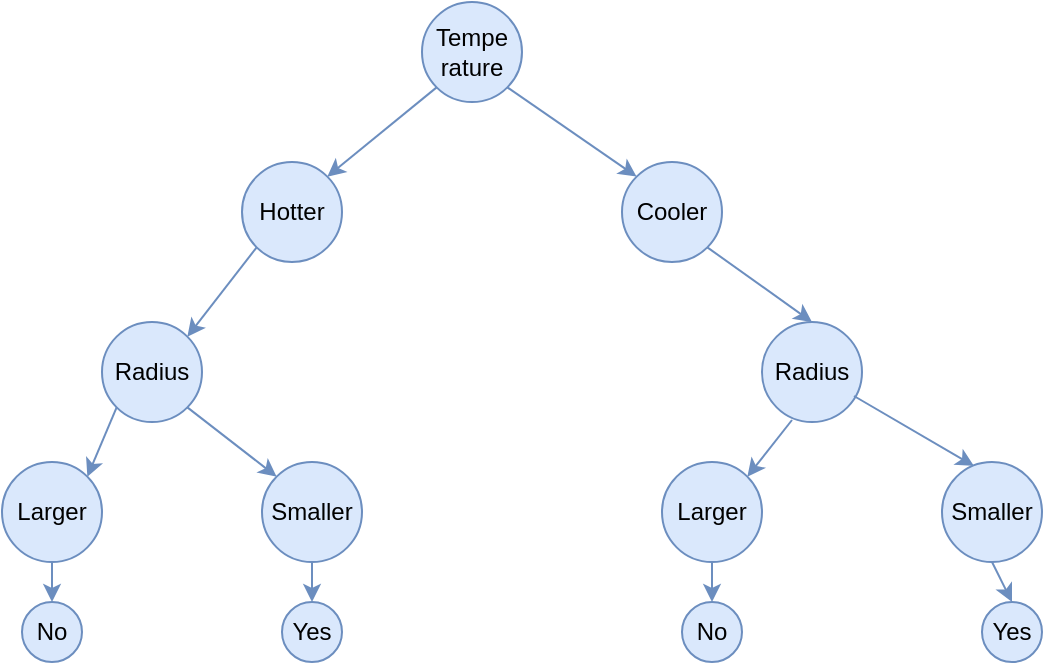 <mxfile version="20.7.4" type="device"><diagram id="ZBKA69yQjUkkztWzK1vy" name="Page-1"><mxGraphModel dx="1120" dy="395" grid="1" gridSize="10" guides="1" tooltips="1" connect="1" arrows="1" fold="1" page="1" pageScale="1" pageWidth="850" pageHeight="1100" math="0" shadow="0"><root><mxCell id="0"/><mxCell id="1" parent="0"/><mxCell id="1qGLSpMbMXiCchQUaI1S-7" value="Tempe&lt;br&gt;rature" style="ellipse;whiteSpace=wrap;html=1;aspect=fixed;fillColor=#dae8fc;strokeColor=#6c8ebf;" vertex="1" parent="1"><mxGeometry x="430" y="40" width="50" height="50" as="geometry"/></mxCell><mxCell id="1qGLSpMbMXiCchQUaI1S-9" value="Cooler" style="ellipse;whiteSpace=wrap;html=1;aspect=fixed;fillColor=#dae8fc;strokeColor=#6c8ebf;" vertex="1" parent="1"><mxGeometry x="530" y="120" width="50" height="50" as="geometry"/></mxCell><mxCell id="1qGLSpMbMXiCchQUaI1S-10" value="Hotter" style="ellipse;whiteSpace=wrap;html=1;aspect=fixed;fillColor=#dae8fc;strokeColor=#6c8ebf;" vertex="1" parent="1"><mxGeometry x="340" y="120" width="50" height="50" as="geometry"/></mxCell><mxCell id="1qGLSpMbMXiCchQUaI1S-11" value="Radius" style="ellipse;whiteSpace=wrap;html=1;aspect=fixed;fillColor=#dae8fc;strokeColor=#6c8ebf;" vertex="1" parent="1"><mxGeometry x="270" y="200" width="50" height="50" as="geometry"/></mxCell><mxCell id="1qGLSpMbMXiCchQUaI1S-12" value="Radius" style="ellipse;whiteSpace=wrap;html=1;aspect=fixed;fillColor=#dae8fc;strokeColor=#6c8ebf;" vertex="1" parent="1"><mxGeometry x="600" y="200" width="50" height="50" as="geometry"/></mxCell><mxCell id="1qGLSpMbMXiCchQUaI1S-13" value="Larger" style="ellipse;whiteSpace=wrap;html=1;aspect=fixed;fillColor=#dae8fc;strokeColor=#6c8ebf;" vertex="1" parent="1"><mxGeometry x="220" y="270" width="50" height="50" as="geometry"/></mxCell><mxCell id="1qGLSpMbMXiCchQUaI1S-14" value="Smaller" style="ellipse;whiteSpace=wrap;html=1;aspect=fixed;fillColor=#dae8fc;strokeColor=#6c8ebf;" vertex="1" parent="1"><mxGeometry x="350" y="270" width="50" height="50" as="geometry"/></mxCell><mxCell id="1qGLSpMbMXiCchQUaI1S-15" value="Larger" style="ellipse;whiteSpace=wrap;html=1;aspect=fixed;fillColor=#dae8fc;strokeColor=#6c8ebf;" vertex="1" parent="1"><mxGeometry x="550" y="270" width="50" height="50" as="geometry"/></mxCell><mxCell id="1qGLSpMbMXiCchQUaI1S-16" value="Smaller" style="ellipse;whiteSpace=wrap;html=1;aspect=fixed;fillColor=#dae8fc;strokeColor=#6c8ebf;" vertex="1" parent="1"><mxGeometry x="690" y="270" width="50" height="50" as="geometry"/></mxCell><mxCell id="1qGLSpMbMXiCchQUaI1S-17" value="" style="endArrow=classic;html=1;rounded=0;exitX=0;exitY=1;exitDx=0;exitDy=0;entryX=1;entryY=0;entryDx=0;entryDy=0;fillColor=#dae8fc;strokeColor=#6c8ebf;" edge="1" parent="1" source="1qGLSpMbMXiCchQUaI1S-7" target="1qGLSpMbMXiCchQUaI1S-10"><mxGeometry width="50" height="50" relative="1" as="geometry"><mxPoint x="170" y="120" as="sourcePoint"/><mxPoint x="220" y="70" as="targetPoint"/></mxGeometry></mxCell><mxCell id="1qGLSpMbMXiCchQUaI1S-18" value="" style="endArrow=classic;html=1;rounded=0;exitX=0;exitY=1;exitDx=0;exitDy=0;entryX=1;entryY=0;entryDx=0;entryDy=0;fillColor=#dae8fc;strokeColor=#6c8ebf;" edge="1" parent="1" source="1qGLSpMbMXiCchQUaI1S-10" target="1qGLSpMbMXiCchQUaI1S-11"><mxGeometry width="50" height="50" relative="1" as="geometry"><mxPoint x="80" y="240" as="sourcePoint"/><mxPoint x="130" y="190" as="targetPoint"/></mxGeometry></mxCell><mxCell id="1qGLSpMbMXiCchQUaI1S-19" value="" style="endArrow=classic;html=1;rounded=0;entryX=1;entryY=0;entryDx=0;entryDy=0;exitX=0;exitY=1;exitDx=0;exitDy=0;fillColor=#dae8fc;strokeColor=#6c8ebf;" edge="1" parent="1" source="1qGLSpMbMXiCchQUaI1S-11" target="1qGLSpMbMXiCchQUaI1S-13"><mxGeometry width="50" height="50" relative="1" as="geometry"><mxPoint x="190" y="190" as="sourcePoint"/><mxPoint x="240" y="140" as="targetPoint"/></mxGeometry></mxCell><mxCell id="1qGLSpMbMXiCchQUaI1S-20" value="" style="endArrow=classic;html=1;rounded=0;exitX=1;exitY=1;exitDx=0;exitDy=0;entryX=0;entryY=0;entryDx=0;entryDy=0;fillColor=#dae8fc;strokeColor=#6c8ebf;" edge="1" parent="1" source="1qGLSpMbMXiCchQUaI1S-11" target="1qGLSpMbMXiCchQUaI1S-14"><mxGeometry width="50" height="50" relative="1" as="geometry"><mxPoint x="310" y="370" as="sourcePoint"/><mxPoint x="360" y="320" as="targetPoint"/></mxGeometry></mxCell><mxCell id="1qGLSpMbMXiCchQUaI1S-21" value="" style="endArrow=classic;html=1;rounded=0;exitX=1;exitY=1;exitDx=0;exitDy=0;entryX=0;entryY=0;entryDx=0;entryDy=0;fillColor=#dae8fc;strokeColor=#6c8ebf;" edge="1" parent="1" source="1qGLSpMbMXiCchQUaI1S-7" target="1qGLSpMbMXiCchQUaI1S-9"><mxGeometry width="50" height="50" relative="1" as="geometry"><mxPoint x="560" y="100" as="sourcePoint"/><mxPoint x="610" y="50" as="targetPoint"/></mxGeometry></mxCell><mxCell id="1qGLSpMbMXiCchQUaI1S-22" value="" style="endArrow=classic;html=1;rounded=0;exitX=1;exitY=1;exitDx=0;exitDy=0;entryX=0.5;entryY=0;entryDx=0;entryDy=0;fillColor=#dae8fc;strokeColor=#6c8ebf;" edge="1" parent="1" source="1qGLSpMbMXiCchQUaI1S-9" target="1qGLSpMbMXiCchQUaI1S-12"><mxGeometry width="50" height="50" relative="1" as="geometry"><mxPoint x="660" y="140" as="sourcePoint"/><mxPoint x="710" y="90" as="targetPoint"/></mxGeometry></mxCell><mxCell id="1qGLSpMbMXiCchQUaI1S-23" value="" style="endArrow=classic;html=1;rounded=0;exitX=0.92;exitY=0.74;exitDx=0;exitDy=0;exitPerimeter=0;entryX=0.32;entryY=0.04;entryDx=0;entryDy=0;entryPerimeter=0;fillColor=#dae8fc;strokeColor=#6c8ebf;" edge="1" parent="1" source="1qGLSpMbMXiCchQUaI1S-12" target="1qGLSpMbMXiCchQUaI1S-16"><mxGeometry width="50" height="50" relative="1" as="geometry"><mxPoint x="670" y="180" as="sourcePoint"/><mxPoint x="720" y="130" as="targetPoint"/></mxGeometry></mxCell><mxCell id="1qGLSpMbMXiCchQUaI1S-24" value="" style="endArrow=classic;html=1;rounded=0;exitX=0.3;exitY=0.98;exitDx=0;exitDy=0;exitPerimeter=0;entryX=1;entryY=0;entryDx=0;entryDy=0;fillColor=#dae8fc;strokeColor=#6c8ebf;" edge="1" parent="1" source="1qGLSpMbMXiCchQUaI1S-12" target="1qGLSpMbMXiCchQUaI1S-15"><mxGeometry width="50" height="50" relative="1" as="geometry"><mxPoint x="520" y="310" as="sourcePoint"/><mxPoint x="570" y="260" as="targetPoint"/></mxGeometry></mxCell><mxCell id="1qGLSpMbMXiCchQUaI1S-25" value="No" style="ellipse;whiteSpace=wrap;html=1;aspect=fixed;fillColor=#dae8fc;strokeColor=#6c8ebf;" vertex="1" parent="1"><mxGeometry x="230" y="340" width="30" height="30" as="geometry"/></mxCell><mxCell id="1qGLSpMbMXiCchQUaI1S-27" value="Yes" style="ellipse;whiteSpace=wrap;html=1;aspect=fixed;fillColor=#dae8fc;strokeColor=#6c8ebf;" vertex="1" parent="1"><mxGeometry x="360" y="340" width="30" height="30" as="geometry"/></mxCell><mxCell id="1qGLSpMbMXiCchQUaI1S-29" value="No" style="ellipse;whiteSpace=wrap;html=1;aspect=fixed;fillColor=#dae8fc;strokeColor=#6c8ebf;" vertex="1" parent="1"><mxGeometry x="560" y="340" width="30" height="30" as="geometry"/></mxCell><mxCell id="1qGLSpMbMXiCchQUaI1S-33" value="Yes" style="ellipse;whiteSpace=wrap;html=1;aspect=fixed;fillColor=#dae8fc;strokeColor=#6c8ebf;" vertex="1" parent="1"><mxGeometry x="710" y="340" width="30" height="30" as="geometry"/></mxCell><mxCell id="1qGLSpMbMXiCchQUaI1S-36" value="" style="endArrow=classic;html=1;rounded=0;exitX=0.5;exitY=1;exitDx=0;exitDy=0;fillColor=#dae8fc;strokeColor=#6c8ebf;" edge="1" parent="1" source="1qGLSpMbMXiCchQUaI1S-13" target="1qGLSpMbMXiCchQUaI1S-25"><mxGeometry width="50" height="50" relative="1" as="geometry"><mxPoint x="270" y="440" as="sourcePoint"/><mxPoint x="320" y="390" as="targetPoint"/></mxGeometry></mxCell><mxCell id="1qGLSpMbMXiCchQUaI1S-37" value="" style="endArrow=classic;html=1;rounded=0;exitX=0.5;exitY=1;exitDx=0;exitDy=0;entryX=0.5;entryY=0;entryDx=0;entryDy=0;fillColor=#dae8fc;strokeColor=#6c8ebf;" edge="1" parent="1" source="1qGLSpMbMXiCchQUaI1S-14" target="1qGLSpMbMXiCchQUaI1S-27"><mxGeometry width="50" height="50" relative="1" as="geometry"><mxPoint x="460" y="370" as="sourcePoint"/><mxPoint x="510" y="320" as="targetPoint"/></mxGeometry></mxCell><mxCell id="1qGLSpMbMXiCchQUaI1S-38" value="" style="endArrow=classic;html=1;rounded=0;exitX=0.5;exitY=1;exitDx=0;exitDy=0;entryX=0.5;entryY=0;entryDx=0;entryDy=0;fillColor=#dae8fc;strokeColor=#6c8ebf;" edge="1" parent="1" source="1qGLSpMbMXiCchQUaI1S-15" target="1qGLSpMbMXiCchQUaI1S-29"><mxGeometry width="50" height="50" relative="1" as="geometry"><mxPoint x="510" y="380" as="sourcePoint"/><mxPoint x="560" y="330" as="targetPoint"/></mxGeometry></mxCell><mxCell id="1qGLSpMbMXiCchQUaI1S-39" value="" style="endArrow=classic;html=1;rounded=0;exitX=0.5;exitY=1;exitDx=0;exitDy=0;entryX=0.5;entryY=0;entryDx=0;entryDy=0;fillColor=#dae8fc;strokeColor=#6c8ebf;" edge="1" parent="1" source="1qGLSpMbMXiCchQUaI1S-16" target="1qGLSpMbMXiCchQUaI1S-33"><mxGeometry width="50" height="50" relative="1" as="geometry"><mxPoint x="660" y="390" as="sourcePoint"/><mxPoint x="710" y="340" as="targetPoint"/></mxGeometry></mxCell></root></mxGraphModel></diagram></mxfile>